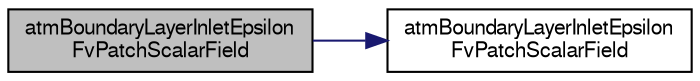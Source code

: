 digraph "atmBoundaryLayerInletEpsilonFvPatchScalarField"
{
  bgcolor="transparent";
  edge [fontname="FreeSans",fontsize="10",labelfontname="FreeSans",labelfontsize="10"];
  node [fontname="FreeSans",fontsize="10",shape=record];
  rankdir="LR";
  Node8 [label="atmBoundaryLayerInletEpsilon\lFvPatchScalarField",height=0.2,width=0.4,color="black", fillcolor="grey75", style="filled", fontcolor="black"];
  Node8 -> Node9 [color="midnightblue",fontsize="10",style="solid",fontname="FreeSans"];
  Node9 [label="atmBoundaryLayerInletEpsilon\lFvPatchScalarField",height=0.2,width=0.4,color="black",URL="$a30930.html#a370592961aaed644a1fbbd2bcb885e72",tooltip="Construct from patch and internal field. "];
}
